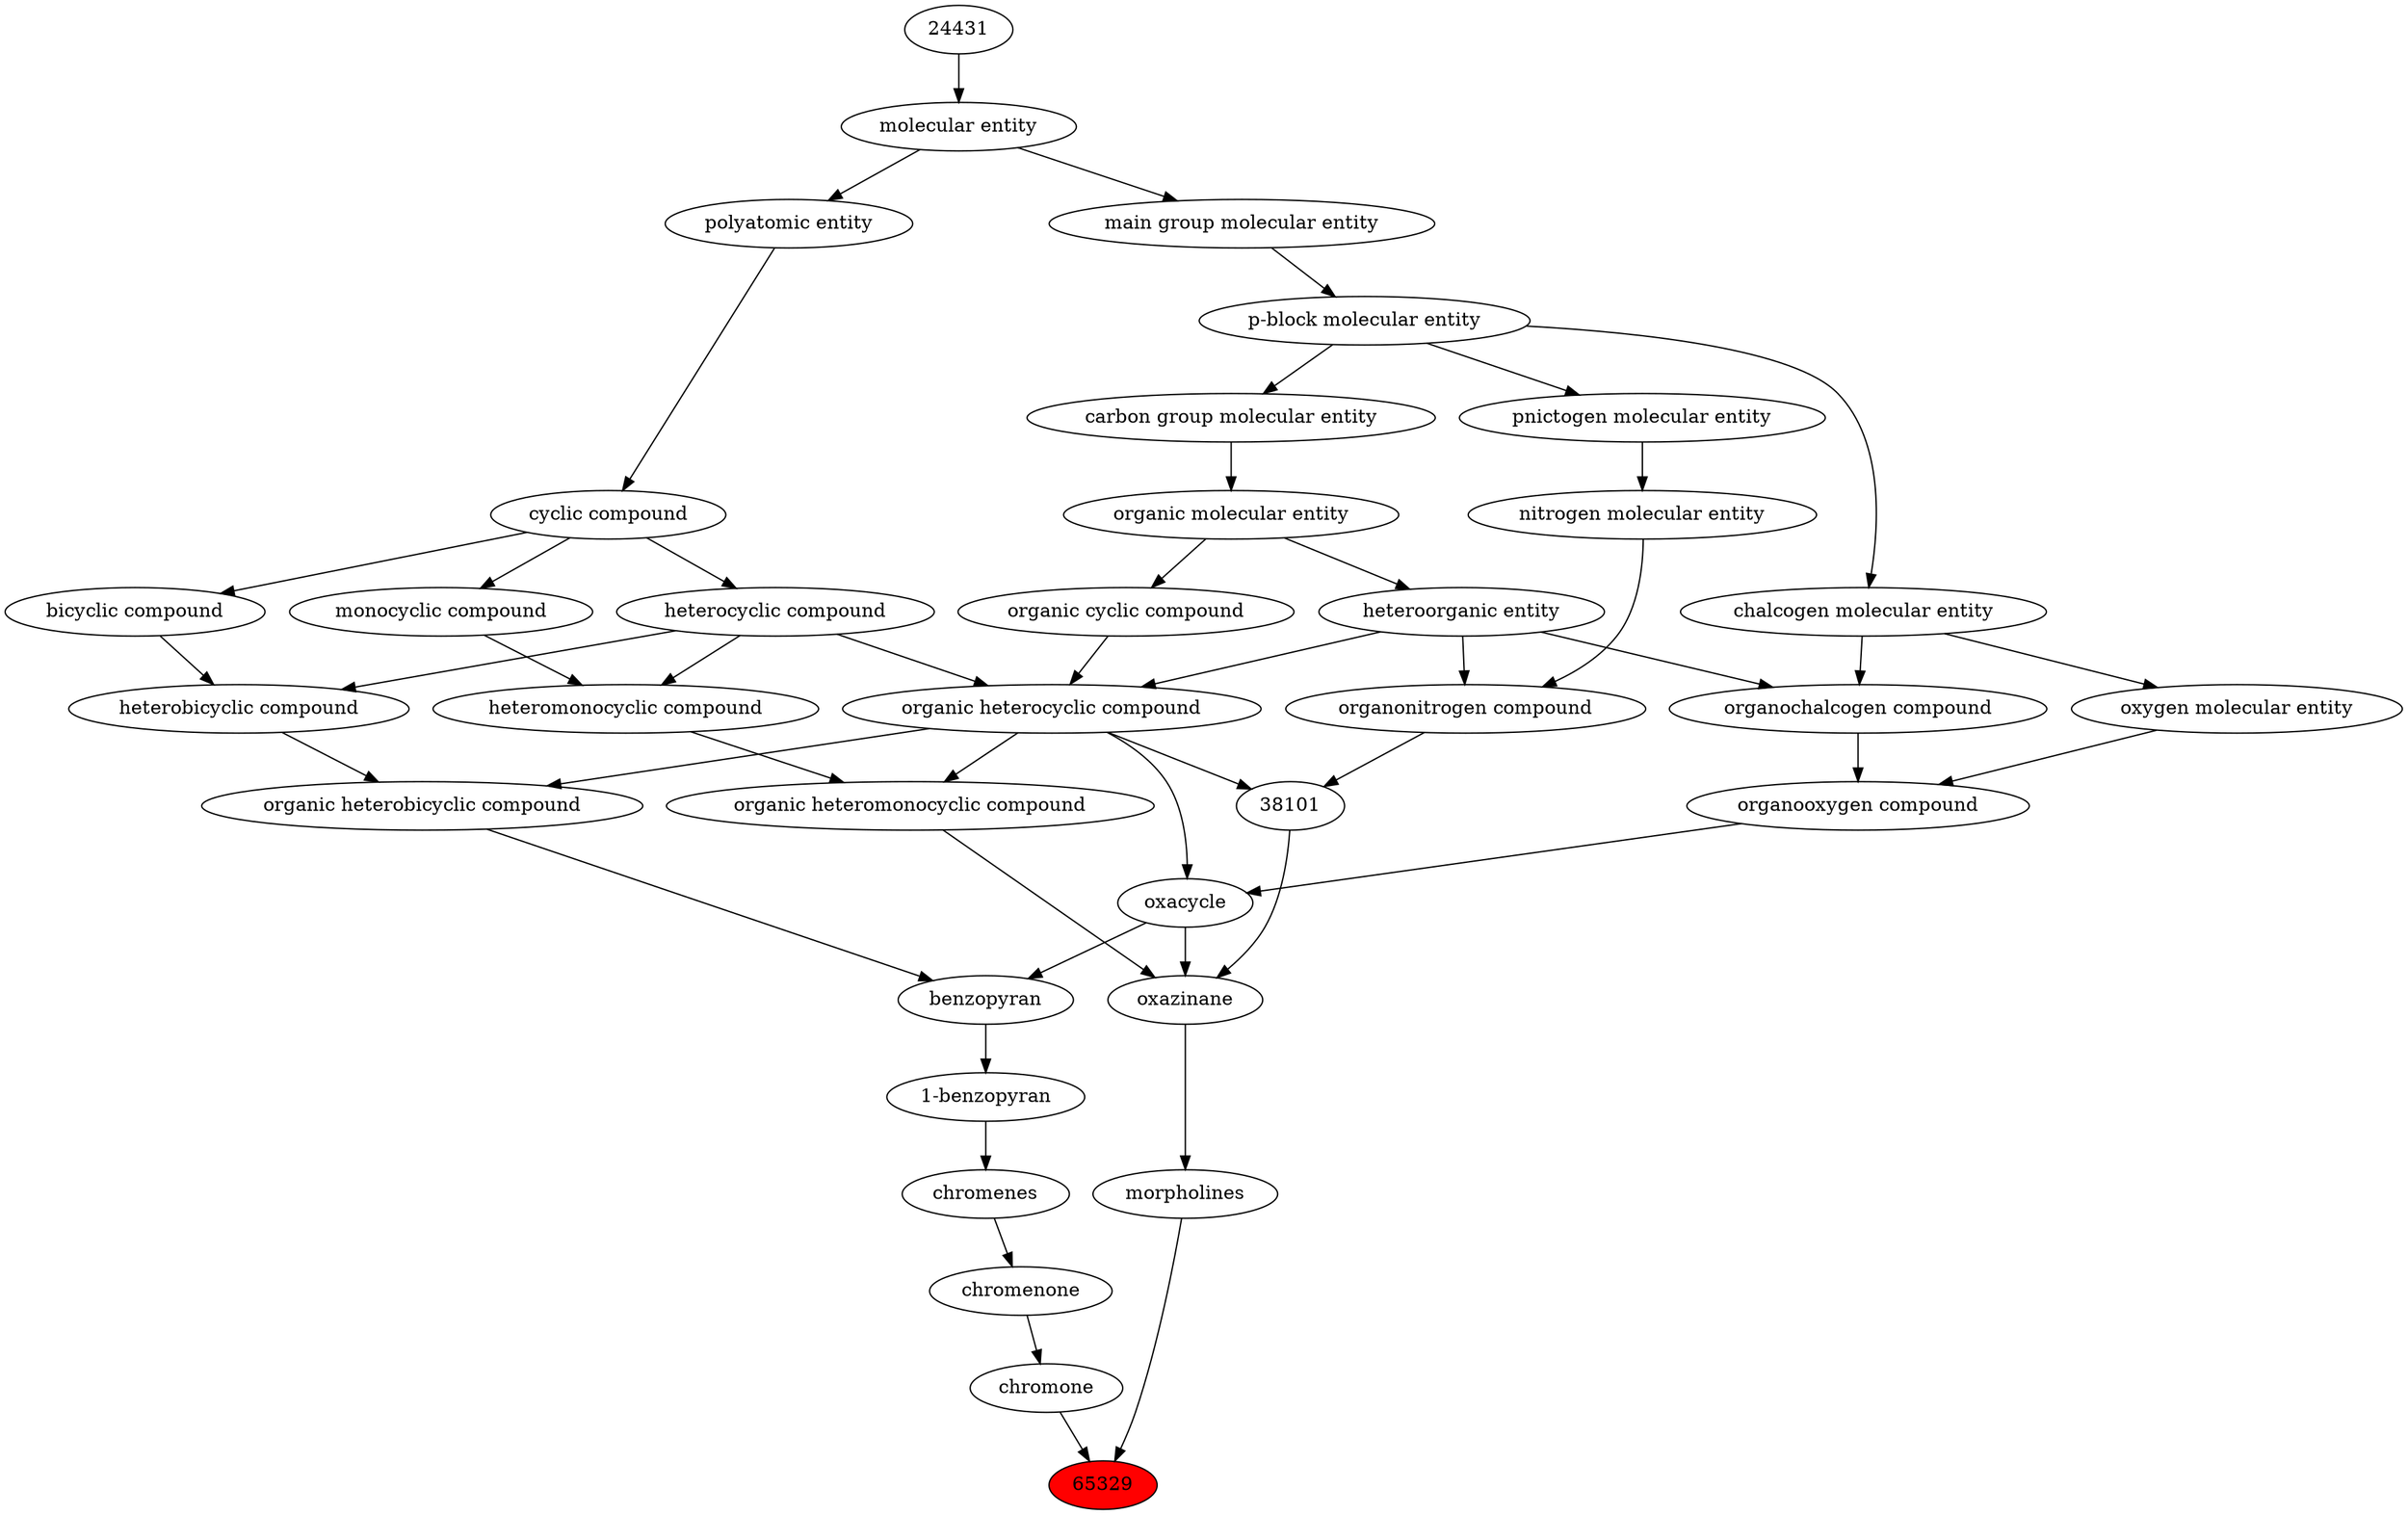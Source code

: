 digraph tree{ 
65329 [label="65329" fillcolor=red style=filled]
23238 -> 65329
38785 -> 65329
23238 [label="chromone"]
38445 -> 23238
38785 [label="morpholines"]
46952 -> 38785
38445 [label="chromenone"]
23232 -> 38445
46952 [label="oxazinane"]
25693 -> 46952
38101 -> 46952
38104 -> 46952
23232 [label="chromenes"]
38443 -> 23232
25693 [label="organic heteromonocyclic compound"]
33670 -> 25693
24532 -> 25693
38101 [label="38101"]
24532 -> 38101
35352 -> 38101
38104 [label="oxacycle"]
24532 -> 38104
36963 -> 38104
38443 [label="1-benzopyran"]
22727 -> 38443
33670 [label="heteromonocyclic compound"]
5686 -> 33670
33661 -> 33670
24532 [label="organic heterocyclic compound"]
33285 -> 24532
33832 -> 24532
5686 -> 24532
35352 [label="organonitrogen compound"]
51143 -> 35352
33285 -> 35352
36963 [label="organooxygen compound"]
36962 -> 36963
25806 -> 36963
22727 [label="benzopyran"]
38104 -> 22727
27171 -> 22727
5686 [label="heterocyclic compound"]
33595 -> 5686
33661 [label="monocyclic compound"]
33595 -> 33661
33285 [label="heteroorganic entity"]
50860 -> 33285
33832 [label="organic cyclic compound"]
50860 -> 33832
51143 [label="nitrogen molecular entity"]
33302 -> 51143
36962 [label="organochalcogen compound"]
33285 -> 36962
33304 -> 36962
25806 [label="oxygen molecular entity"]
33304 -> 25806
27171 [label="organic heterobicyclic compound"]
33672 -> 27171
24532 -> 27171
33595 [label="cyclic compound"]
36357 -> 33595
50860 [label="organic molecular entity"]
33582 -> 50860
33302 [label="pnictogen molecular entity"]
33675 -> 33302
33304 [label="chalcogen molecular entity"]
33675 -> 33304
33672 [label="heterobicyclic compound"]
33636 -> 33672
5686 -> 33672
36357 [label="polyatomic entity"]
23367 -> 36357
33582 [label="carbon group molecular entity"]
33675 -> 33582
33675 [label="p-block molecular entity"]
33579 -> 33675
33636 [label="bicyclic compound"]
33595 -> 33636
23367 [label="molecular entity"]
24431 -> 23367
33579 [label="main group molecular entity"]
23367 -> 33579
24431 [label="24431"]
}